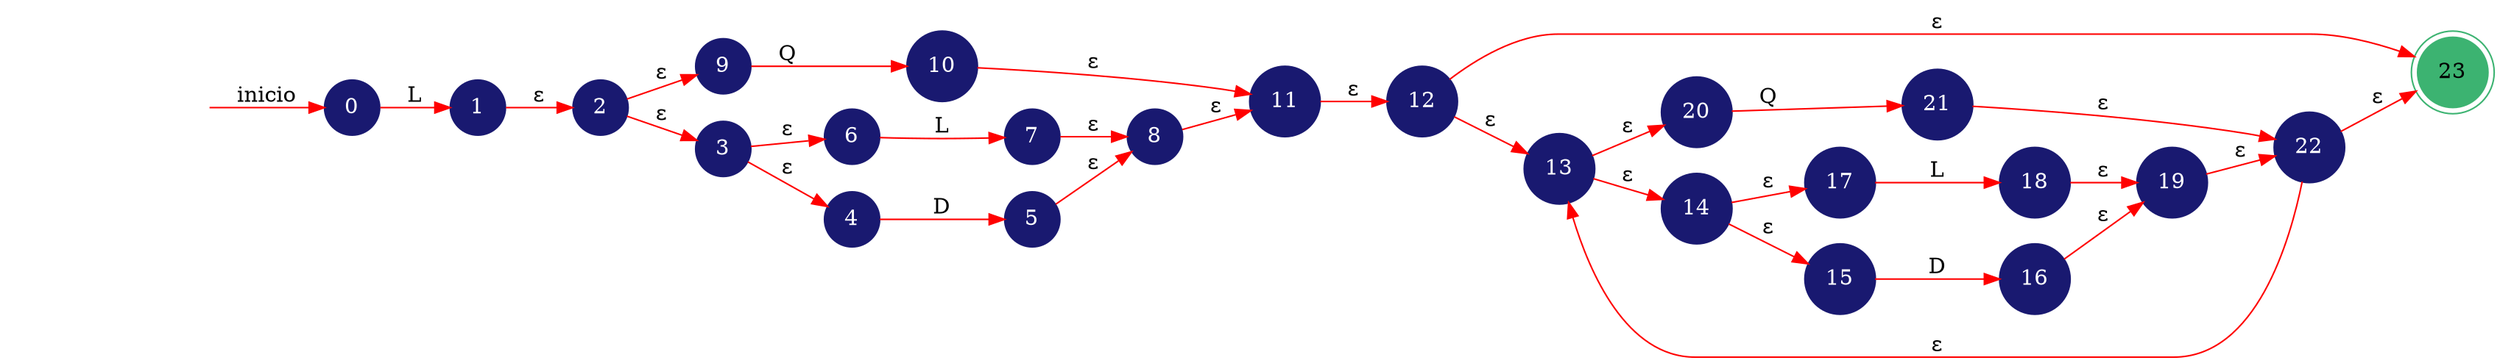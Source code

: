 digraph AUTOMATA{
	rankdir=LR;
	node [shape=doublecircle, style = filled,color = mediumseagreen]; 23;
	node [shape=circle];
	node [color=midnightblue,fontcolor=white];
	edge [color=red];
	secret_node [style=invis];
	secret_node -> 0 [label="inicio"];
	0 -> 1 [label="L"];
	1 -> 2 [label="ε"];
	2 -> 9 [label="ε"];
	2 -> 3 [label="ε"];
	3 -> 6 [label="ε"];
	3 -> 4 [label="ε"];
	4 -> 5 [label="D"];
	5 -> 8 [label="ε"];
	6 -> 7 [label="L"];
	7 -> 8 [label="ε"];
	8 -> 11 [label="ε"];
	9 -> 10 [label="Q"];
	10 -> 11 [label="ε"];
	11 -> 12 [label="ε"];
	12 -> 13 [label="ε"];
	12 -> 23 [label="ε"];
	13 -> 20 [label="ε"];
	13 -> 14 [label="ε"];
	14 -> 17 [label="ε"];
	14 -> 15 [label="ε"];
	15 -> 16 [label="D"];
	16 -> 19 [label="ε"];
	17 -> 18 [label="L"];
	18 -> 19 [label="ε"];
	19 -> 22 [label="ε"];
	20 -> 21 [label="Q"];
	21 -> 22 [label="ε"];
	22 -> 13 [label="ε"];
	22 -> 23 [label="ε"];
}